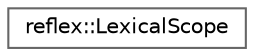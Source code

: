 digraph "Graphical Class Hierarchy"
{
 // LATEX_PDF_SIZE
  bgcolor="transparent";
  edge [fontname=Helvetica,fontsize=10,labelfontname=Helvetica,labelfontsize=10];
  node [fontname=Helvetica,fontsize=10,shape=box,height=0.2,width=0.4];
  rankdir="LR";
  Node0 [id="Node000000",label="reflex::LexicalScope",height=0.2,width=0.4,color="grey40", fillcolor="white", style="filled",URL="$classreflex_1_1LexicalScope.html",tooltip=" "];
}
